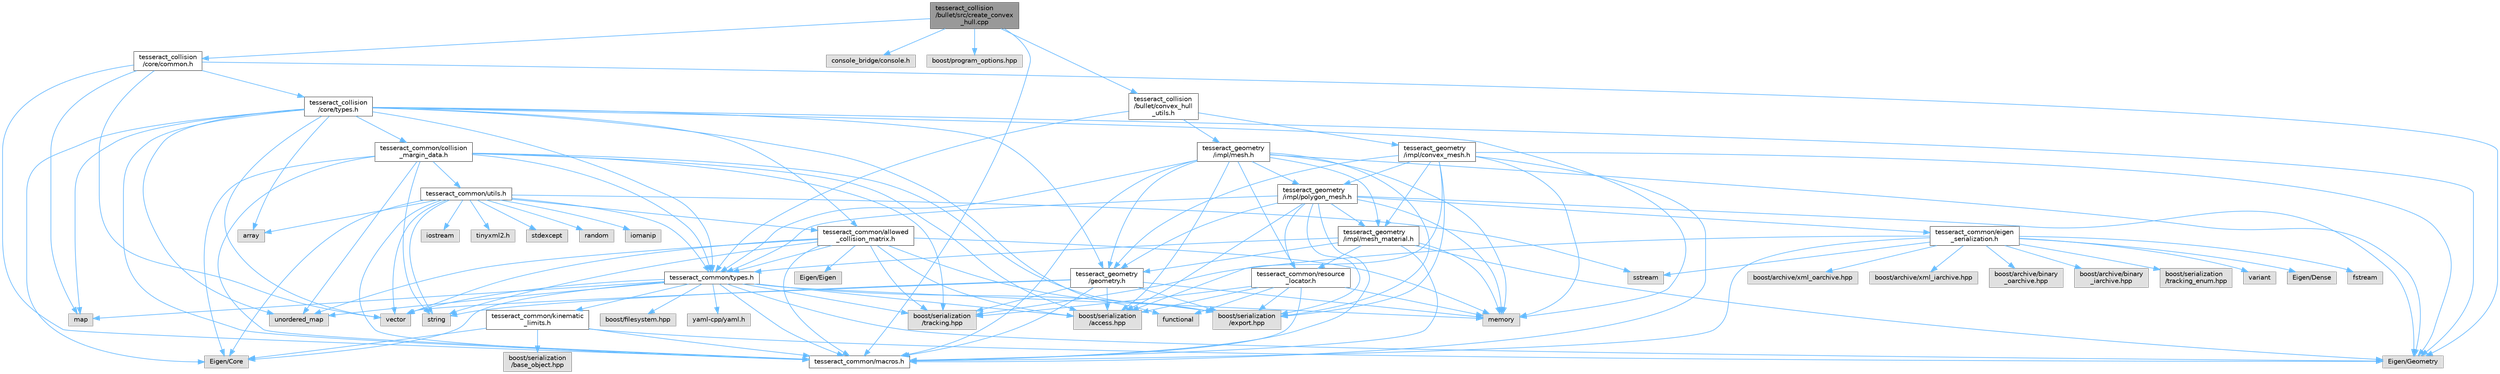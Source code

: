 digraph "tesseract_collision/bullet/src/create_convex_hull.cpp"
{
 // LATEX_PDF_SIZE
  bgcolor="transparent";
  edge [fontname=Helvetica,fontsize=10,labelfontname=Helvetica,labelfontsize=10];
  node [fontname=Helvetica,fontsize=10,shape=box,height=0.2,width=0.4];
  Node1 [label="tesseract_collision\l/bullet/src/create_convex\l_hull.cpp",height=0.2,width=0.4,color="gray40", fillcolor="grey60", style="filled", fontcolor="black",tooltip="This takes an input file and generates a convex hull ply file."];
  Node1 -> Node2 [color="steelblue1",style="solid"];
  Node2 [label="tesseract_common/macros.h",height=0.2,width=0.4,color="grey40", fillcolor="white", style="filled",URL="$de/d3c/macros_8h.html",tooltip="Common Tesseract Macros."];
  Node1 -> Node3 [color="steelblue1",style="solid"];
  Node3 [label="console_bridge/console.h",height=0.2,width=0.4,color="grey60", fillcolor="#E0E0E0", style="filled",tooltip=" "];
  Node1 -> Node4 [color="steelblue1",style="solid"];
  Node4 [label="boost/program_options.hpp",height=0.2,width=0.4,color="grey60", fillcolor="#E0E0E0", style="filled",tooltip=" "];
  Node1 -> Node5 [color="steelblue1",style="solid"];
  Node5 [label="tesseract_collision\l/core/common.h",height=0.2,width=0.4,color="grey40", fillcolor="white", style="filled",URL="$dc/d54/common_8h.html",tooltip="This is a collection of common methods."];
  Node5 -> Node2 [color="steelblue1",style="solid"];
  Node5 -> Node6 [color="steelblue1",style="solid"];
  Node6 [label="map",height=0.2,width=0.4,color="grey60", fillcolor="#E0E0E0", style="filled",tooltip=" "];
  Node5 -> Node7 [color="steelblue1",style="solid"];
  Node7 [label="vector",height=0.2,width=0.4,color="grey60", fillcolor="#E0E0E0", style="filled",tooltip=" "];
  Node5 -> Node8 [color="steelblue1",style="solid"];
  Node8 [label="Eigen/Geometry",height=0.2,width=0.4,color="grey60", fillcolor="#E0E0E0", style="filled",tooltip=" "];
  Node5 -> Node9 [color="steelblue1",style="solid"];
  Node9 [label="tesseract_collision\l/core/types.h",height=0.2,width=0.4,color="grey40", fillcolor="white", style="filled",URL="$d3/db3/tesseract__collision_2core_2include_2tesseract__collision_2core_2types_8h.html",tooltip="Tesseracts Collision Common Types."];
  Node9 -> Node2 [color="steelblue1",style="solid"];
  Node9 -> Node10 [color="steelblue1",style="solid"];
  Node10 [label="Eigen/Core",height=0.2,width=0.4,color="grey60", fillcolor="#E0E0E0", style="filled",tooltip=" "];
  Node9 -> Node8 [color="steelblue1",style="solid"];
  Node9 -> Node7 [color="steelblue1",style="solid"];
  Node9 -> Node11 [color="steelblue1",style="solid"];
  Node11 [label="memory",height=0.2,width=0.4,color="grey60", fillcolor="#E0E0E0", style="filled",tooltip=" "];
  Node9 -> Node6 [color="steelblue1",style="solid"];
  Node9 -> Node12 [color="steelblue1",style="solid"];
  Node12 [label="array",height=0.2,width=0.4,color="grey60", fillcolor="#E0E0E0", style="filled",tooltip=" "];
  Node9 -> Node13 [color="steelblue1",style="solid"];
  Node13 [label="unordered_map",height=0.2,width=0.4,color="grey60", fillcolor="#E0E0E0", style="filled",tooltip=" "];
  Node9 -> Node14 [color="steelblue1",style="solid"];
  Node14 [label="functional",height=0.2,width=0.4,color="grey60", fillcolor="#E0E0E0", style="filled",tooltip=" "];
  Node9 -> Node15 [color="steelblue1",style="solid"];
  Node15 [label="tesseract_geometry\l/geometry.h",height=0.2,width=0.4,color="grey40", fillcolor="white", style="filled",URL="$d0/da6/tesseract__geometry_2include_2tesseract__geometry_2geometry_8h.html",tooltip="Tesseract Geometries."];
  Node15 -> Node2 [color="steelblue1",style="solid"];
  Node15 -> Node16 [color="steelblue1",style="solid"];
  Node16 [label="boost/serialization\l/access.hpp",height=0.2,width=0.4,color="grey60", fillcolor="#E0E0E0", style="filled",tooltip=" "];
  Node15 -> Node17 [color="steelblue1",style="solid"];
  Node17 [label="boost/serialization\l/export.hpp",height=0.2,width=0.4,color="grey60", fillcolor="#E0E0E0", style="filled",tooltip=" "];
  Node15 -> Node11 [color="steelblue1",style="solid"];
  Node15 -> Node18 [color="steelblue1",style="solid"];
  Node18 [label="string",height=0.2,width=0.4,color="grey60", fillcolor="#E0E0E0", style="filled",tooltip=" "];
  Node15 -> Node7 [color="steelblue1",style="solid"];
  Node15 -> Node19 [color="steelblue1",style="solid"];
  Node19 [label="boost/serialization\l/tracking.hpp",height=0.2,width=0.4,color="grey60", fillcolor="#E0E0E0", style="filled",tooltip=" "];
  Node9 -> Node20 [color="steelblue1",style="solid"];
  Node20 [label="tesseract_common/types.h",height=0.2,width=0.4,color="grey40", fillcolor="white", style="filled",URL="$dd/ddb/tesseract__common_2include_2tesseract__common_2types_8h.html",tooltip="Common Tesseract Types."];
  Node20 -> Node2 [color="steelblue1",style="solid"];
  Node20 -> Node16 [color="steelblue1",style="solid"];
  Node20 -> Node10 [color="steelblue1",style="solid"];
  Node20 -> Node8 [color="steelblue1",style="solid"];
  Node20 -> Node7 [color="steelblue1",style="solid"];
  Node20 -> Node11 [color="steelblue1",style="solid"];
  Node20 -> Node6 [color="steelblue1",style="solid"];
  Node20 -> Node13 [color="steelblue1",style="solid"];
  Node20 -> Node21 [color="steelblue1",style="solid"];
  Node21 [label="boost/filesystem.hpp",height=0.2,width=0.4,color="grey60", fillcolor="#E0E0E0", style="filled",tooltip=" "];
  Node20 -> Node22 [color="steelblue1",style="solid"];
  Node22 [label="yaml-cpp/yaml.h",height=0.2,width=0.4,color="grey60", fillcolor="#E0E0E0", style="filled",tooltip=" "];
  Node20 -> Node23 [color="steelblue1",style="solid"];
  Node23 [label="tesseract_common/kinematic\l_limits.h",height=0.2,width=0.4,color="grey40", fillcolor="white", style="filled",URL="$d9/dc2/kinematic__limits_8h.html",tooltip="Common Tesseract Kinematic Limits and Related Utility Functions."];
  Node23 -> Node2 [color="steelblue1",style="solid"];
  Node23 -> Node10 [color="steelblue1",style="solid"];
  Node23 -> Node8 [color="steelblue1",style="solid"];
  Node23 -> Node24 [color="steelblue1",style="solid"];
  Node24 [label="boost/serialization\l/base_object.hpp",height=0.2,width=0.4,color="grey60", fillcolor="#E0E0E0", style="filled",tooltip=" "];
  Node20 -> Node17 [color="steelblue1",style="solid"];
  Node20 -> Node19 [color="steelblue1",style="solid"];
  Node9 -> Node25 [color="steelblue1",style="solid"];
  Node25 [label="tesseract_common/collision\l_margin_data.h",height=0.2,width=0.4,color="grey40", fillcolor="white", style="filled",URL="$d4/da8/collision__margin__data_8h.html",tooltip="This is used to store collision margin information."];
  Node25 -> Node2 [color="steelblue1",style="solid"];
  Node25 -> Node16 [color="steelblue1",style="solid"];
  Node25 -> Node10 [color="steelblue1",style="solid"];
  Node25 -> Node18 [color="steelblue1",style="solid"];
  Node25 -> Node13 [color="steelblue1",style="solid"];
  Node25 -> Node20 [color="steelblue1",style="solid"];
  Node25 -> Node26 [color="steelblue1",style="solid"];
  Node26 [label="tesseract_common/utils.h",height=0.2,width=0.4,color="grey40", fillcolor="white", style="filled",URL="$dc/d79/tesseract__common_2include_2tesseract__common_2utils_8h.html",tooltip="Common Tesseract Utility Functions."];
  Node26 -> Node2 [color="steelblue1",style="solid"];
  Node26 -> Node12 [color="steelblue1",style="solid"];
  Node26 -> Node7 [color="steelblue1",style="solid"];
  Node26 -> Node18 [color="steelblue1",style="solid"];
  Node26 -> Node27 [color="steelblue1",style="solid"];
  Node27 [label="sstream",height=0.2,width=0.4,color="grey60", fillcolor="#E0E0E0", style="filled",tooltip=" "];
  Node26 -> Node28 [color="steelblue1",style="solid"];
  Node28 [label="stdexcept",height=0.2,width=0.4,color="grey60", fillcolor="#E0E0E0", style="filled",tooltip=" "];
  Node26 -> Node29 [color="steelblue1",style="solid"];
  Node29 [label="random",height=0.2,width=0.4,color="grey60", fillcolor="#E0E0E0", style="filled",tooltip=" "];
  Node26 -> Node30 [color="steelblue1",style="solid"];
  Node30 [label="iomanip",height=0.2,width=0.4,color="grey60", fillcolor="#E0E0E0", style="filled",tooltip=" "];
  Node26 -> Node10 [color="steelblue1",style="solid"];
  Node26 -> Node31 [color="steelblue1",style="solid"];
  Node31 [label="iostream",height=0.2,width=0.4,color="grey60", fillcolor="#E0E0E0", style="filled",tooltip=" "];
  Node26 -> Node32 [color="steelblue1",style="solid"];
  Node32 [label="tinyxml2.h",height=0.2,width=0.4,color="grey60", fillcolor="#E0E0E0", style="filled",tooltip=" "];
  Node26 -> Node33 [color="steelblue1",style="solid"];
  Node33 [label="tesseract_common/allowed\l_collision_matrix.h",height=0.2,width=0.4,color="grey40", fillcolor="white", style="filled",URL="$d2/d01/allowed__collision__matrix_8h.html",tooltip=" "];
  Node33 -> Node2 [color="steelblue1",style="solid"];
  Node33 -> Node16 [color="steelblue1",style="solid"];
  Node33 -> Node18 [color="steelblue1",style="solid"];
  Node33 -> Node7 [color="steelblue1",style="solid"];
  Node33 -> Node11 [color="steelblue1",style="solid"];
  Node33 -> Node34 [color="steelblue1",style="solid"];
  Node34 [label="Eigen/Eigen",height=0.2,width=0.4,color="grey60", fillcolor="#E0E0E0", style="filled",tooltip=" "];
  Node33 -> Node13 [color="steelblue1",style="solid"];
  Node33 -> Node20 [color="steelblue1",style="solid"];
  Node33 -> Node17 [color="steelblue1",style="solid"];
  Node33 -> Node19 [color="steelblue1",style="solid"];
  Node26 -> Node20 [color="steelblue1",style="solid"];
  Node25 -> Node17 [color="steelblue1",style="solid"];
  Node25 -> Node19 [color="steelblue1",style="solid"];
  Node9 -> Node33 [color="steelblue1",style="solid"];
  Node1 -> Node35 [color="steelblue1",style="solid"];
  Node35 [label="tesseract_collision\l/bullet/convex_hull\l_utils.h",height=0.2,width=0.4,color="grey40", fillcolor="white", style="filled",URL="$d0/d01/convex__hull__utils_8h.html",tooltip="This is a collection of common methods."];
  Node35 -> Node20 [color="steelblue1",style="solid"];
  Node35 -> Node36 [color="steelblue1",style="solid"];
  Node36 [label="tesseract_geometry\l/impl/mesh.h",height=0.2,width=0.4,color="grey40", fillcolor="white", style="filled",URL="$d5/d93/tesseract__geometry_2include_2tesseract__geometry_2impl_2mesh_8h.html",tooltip="Tesseract Mesh Geometry."];
  Node36 -> Node2 [color="steelblue1",style="solid"];
  Node36 -> Node37 [color="steelblue1",style="solid"];
  Node37 [label="tesseract_common/resource\l_locator.h",height=0.2,width=0.4,color="grey40", fillcolor="white", style="filled",URL="$d3/d95/resource__locator_8h.html",tooltip="Locate and retrieve resource data."];
  Node37 -> Node2 [color="steelblue1",style="solid"];
  Node37 -> Node16 [color="steelblue1",style="solid"];
  Node37 -> Node14 [color="steelblue1",style="solid"];
  Node37 -> Node11 [color="steelblue1",style="solid"];
  Node37 -> Node17 [color="steelblue1",style="solid"];
  Node37 -> Node19 [color="steelblue1",style="solid"];
  Node36 -> Node16 [color="steelblue1",style="solid"];
  Node36 -> Node17 [color="steelblue1",style="solid"];
  Node36 -> Node8 [color="steelblue1",style="solid"];
  Node36 -> Node11 [color="steelblue1",style="solid"];
  Node36 -> Node20 [color="steelblue1",style="solid"];
  Node36 -> Node15 [color="steelblue1",style="solid"];
  Node36 -> Node38 [color="steelblue1",style="solid"];
  Node38 [label="tesseract_geometry\l/impl/mesh_material.h",height=0.2,width=0.4,color="grey40", fillcolor="white", style="filled",URL="$df/d8e/mesh__material_8h.html",tooltip="Tesseract Mesh Material read from a mesh file."];
  Node38 -> Node2 [color="steelblue1",style="solid"];
  Node38 -> Node37 [color="steelblue1",style="solid"];
  Node38 -> Node8 [color="steelblue1",style="solid"];
  Node38 -> Node11 [color="steelblue1",style="solid"];
  Node38 -> Node15 [color="steelblue1",style="solid"];
  Node38 -> Node20 [color="steelblue1",style="solid"];
  Node36 -> Node39 [color="steelblue1",style="solid"];
  Node39 [label="tesseract_geometry\l/impl/polygon_mesh.h",height=0.2,width=0.4,color="grey40", fillcolor="white", style="filled",URL="$d2/deb/polygon__mesh_8h.html",tooltip="Tesseract Polygon Mesh Geometry."];
  Node39 -> Node2 [color="steelblue1",style="solid"];
  Node39 -> Node16 [color="steelblue1",style="solid"];
  Node39 -> Node17 [color="steelblue1",style="solid"];
  Node39 -> Node8 [color="steelblue1",style="solid"];
  Node39 -> Node11 [color="steelblue1",style="solid"];
  Node39 -> Node40 [color="steelblue1",style="solid"];
  Node40 [label="tesseract_common/eigen\l_serialization.h",height=0.2,width=0.4,color="grey40", fillcolor="white", style="filled",URL="$d1/df1/eigen__serialization_8h.html",tooltip=" "];
  Node40 -> Node2 [color="steelblue1",style="solid"];
  Node40 -> Node41 [color="steelblue1",style="solid"];
  Node41 [label="variant",height=0.2,width=0.4,color="grey60", fillcolor="#E0E0E0", style="filled",tooltip=" "];
  Node40 -> Node42 [color="steelblue1",style="solid"];
  Node42 [label="Eigen/Dense",height=0.2,width=0.4,color="grey60", fillcolor="#E0E0E0", style="filled",tooltip=" "];
  Node40 -> Node43 [color="steelblue1",style="solid"];
  Node43 [label="fstream",height=0.2,width=0.4,color="grey60", fillcolor="#E0E0E0", style="filled",tooltip=" "];
  Node40 -> Node27 [color="steelblue1",style="solid"];
  Node40 -> Node44 [color="steelblue1",style="solid"];
  Node44 [label="boost/archive/xml_oarchive.hpp",height=0.2,width=0.4,color="grey60", fillcolor="#E0E0E0", style="filled",tooltip=" "];
  Node40 -> Node45 [color="steelblue1",style="solid"];
  Node45 [label="boost/archive/xml_iarchive.hpp",height=0.2,width=0.4,color="grey60", fillcolor="#E0E0E0", style="filled",tooltip=" "];
  Node40 -> Node46 [color="steelblue1",style="solid"];
  Node46 [label="boost/archive/binary\l_oarchive.hpp",height=0.2,width=0.4,color="grey60", fillcolor="#E0E0E0", style="filled",tooltip=" "];
  Node40 -> Node47 [color="steelblue1",style="solid"];
  Node47 [label="boost/archive/binary\l_iarchive.hpp",height=0.2,width=0.4,color="grey60", fillcolor="#E0E0E0", style="filled",tooltip=" "];
  Node40 -> Node19 [color="steelblue1",style="solid"];
  Node40 -> Node48 [color="steelblue1",style="solid"];
  Node48 [label="boost/serialization\l/tracking_enum.hpp",height=0.2,width=0.4,color="grey60", fillcolor="#E0E0E0", style="filled",tooltip=" "];
  Node39 -> Node20 [color="steelblue1",style="solid"];
  Node39 -> Node37 [color="steelblue1",style="solid"];
  Node39 -> Node15 [color="steelblue1",style="solid"];
  Node39 -> Node38 [color="steelblue1",style="solid"];
  Node35 -> Node49 [color="steelblue1",style="solid"];
  Node49 [label="tesseract_geometry\l/impl/convex_mesh.h",height=0.2,width=0.4,color="grey40", fillcolor="white", style="filled",URL="$de/dd2/tesseract__geometry_2include_2tesseract__geometry_2impl_2convex__mesh_8h.html",tooltip="Tesseract Convex Mesh Geometry."];
  Node49 -> Node2 [color="steelblue1",style="solid"];
  Node49 -> Node16 [color="steelblue1",style="solid"];
  Node49 -> Node17 [color="steelblue1",style="solid"];
  Node49 -> Node8 [color="steelblue1",style="solid"];
  Node49 -> Node11 [color="steelblue1",style="solid"];
  Node49 -> Node15 [color="steelblue1",style="solid"];
  Node49 -> Node38 [color="steelblue1",style="solid"];
  Node49 -> Node39 [color="steelblue1",style="solid"];
}
